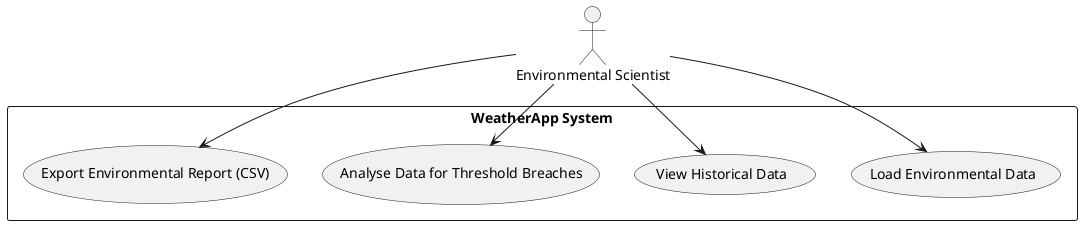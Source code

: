 @startuml
actor "Environmental Scientist" as Scientist

rectangle "WeatherApp System" {
    usecase "Load Environmental Data" as UC1
    usecase "View Historical Data" as UC2
    usecase "Analyse Data for Threshold Breaches" as UC3
    usecase "Export Environmental Report (CSV)" as UC4
}

Scientist --> UC1
Scientist --> UC2
Scientist --> UC3
Scientist --> UC4
@enduml

https://github.com/Adam24NU/WeatherApp/tree/develop/WeatherApp/Documentation/html